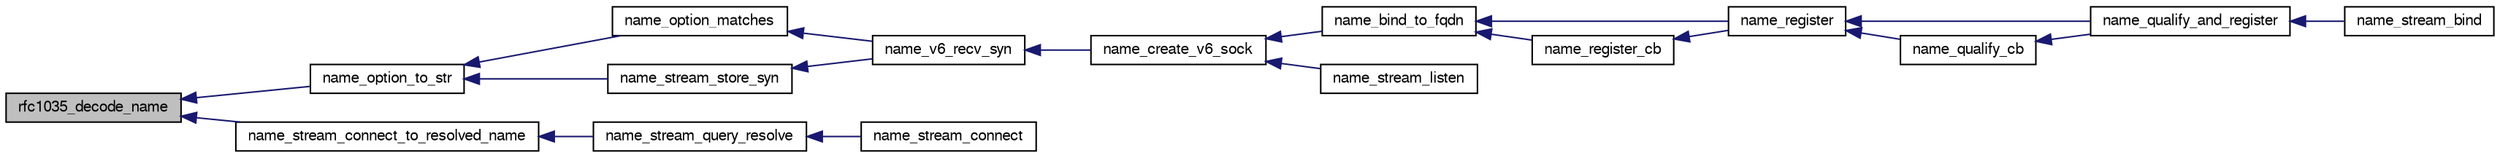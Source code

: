 digraph G
{
  edge [fontname="FreeSans",fontsize="10",labelfontname="FreeSans",labelfontsize="10"];
  node [fontname="FreeSans",fontsize="10",shape=record];
  rankdir=LR;
  Node1 [label="rfc1035_decode_name",height=0.2,width=0.4,color="black", fillcolor="grey75", style="filled" fontcolor="black"];
  Node1 -> Node2 [dir=back,color="midnightblue",fontsize="10",style="solid",fontname="FreeSans"];
  Node2 [label="name_option_to_str",height=0.2,width=0.4,color="black", fillcolor="white", style="filled",URL="$af__name_8c.html#ab2674d7b86ff762416ddb3dc835c4880"];
  Node2 -> Node3 [dir=back,color="midnightblue",fontsize="10",style="solid",fontname="FreeSans"];
  Node3 [label="name_option_matches",height=0.2,width=0.4,color="black", fillcolor="white", style="filled",URL="$af__name_8c.html#ad429fdf3c1a016828a502ff8eea46821"];
  Node3 -> Node4 [dir=back,color="midnightblue",fontsize="10",style="solid",fontname="FreeSans"];
  Node4 [label="name_v6_recv_syn",height=0.2,width=0.4,color="black", fillcolor="white", style="filled",URL="$af__name_8c.html#a00476616fd9d75f46a40e02f6844e81a"];
  Node4 -> Node5 [dir=back,color="midnightblue",fontsize="10",style="solid",fontname="FreeSans"];
  Node5 [label="name_create_v6_sock",height=0.2,width=0.4,color="black", fillcolor="white", style="filled",URL="$af__name_8c.html#a0067c3ae535b8bfa3b7874517115dd0d"];
  Node5 -> Node6 [dir=back,color="midnightblue",fontsize="10",style="solid",fontname="FreeSans"];
  Node6 [label="name_bind_to_fqdn",height=0.2,width=0.4,color="black", fillcolor="white", style="filled",URL="$af__name_8c.html#ad3d8a1d4e1c89094faaee7e576dee5b7"];
  Node6 -> Node7 [dir=back,color="midnightblue",fontsize="10",style="solid",fontname="FreeSans"];
  Node7 [label="name_register",height=0.2,width=0.4,color="black", fillcolor="white", style="filled",URL="$af__name_8c.html#af7bcfb1b057d29df2729a1aad286c6ec"];
  Node7 -> Node8 [dir=back,color="midnightblue",fontsize="10",style="solid",fontname="FreeSans"];
  Node8 [label="name_qualify_and_register",height=0.2,width=0.4,color="black", fillcolor="white", style="filled",URL="$af__name_8c.html#a7b361fea06308c8ad46651ac195033b0"];
  Node8 -> Node9 [dir=back,color="midnightblue",fontsize="10",style="solid",fontname="FreeSans"];
  Node9 [label="name_stream_bind",height=0.2,width=0.4,color="black", fillcolor="white", style="filled",URL="$af__name_8c.html#a3a2adf5361993cef9bbe48178469714f"];
  Node7 -> Node10 [dir=back,color="midnightblue",fontsize="10",style="solid",fontname="FreeSans"];
  Node10 [label="name_qualify_cb",height=0.2,width=0.4,color="black", fillcolor="white", style="filled",URL="$af__name_8c.html#a2d725a6eb751e0f660eba52d2a76249b"];
  Node10 -> Node8 [dir=back,color="midnightblue",fontsize="10",style="solid",fontname="FreeSans"];
  Node6 -> Node11 [dir=back,color="midnightblue",fontsize="10",style="solid",fontname="FreeSans"];
  Node11 [label="name_register_cb",height=0.2,width=0.4,color="black", fillcolor="white", style="filled",URL="$af__name_8c.html#a9ad7e4fbc663c190f51058fc7c2e7790"];
  Node11 -> Node7 [dir=back,color="midnightblue",fontsize="10",style="solid",fontname="FreeSans"];
  Node5 -> Node12 [dir=back,color="midnightblue",fontsize="10",style="solid",fontname="FreeSans"];
  Node12 [label="name_stream_listen",height=0.2,width=0.4,color="black", fillcolor="white", style="filled",URL="$af__name_8c.html#a7fc4a8969ccbb8be2c1b5cdfdca296de"];
  Node2 -> Node13 [dir=back,color="midnightblue",fontsize="10",style="solid",fontname="FreeSans"];
  Node13 [label="name_stream_store_syn",height=0.2,width=0.4,color="black", fillcolor="white", style="filled",URL="$af__name_8c.html#a972a50214997bd814cd05f97d81a81f7"];
  Node13 -> Node4 [dir=back,color="midnightblue",fontsize="10",style="solid",fontname="FreeSans"];
  Node1 -> Node14 [dir=back,color="midnightblue",fontsize="10",style="solid",fontname="FreeSans"];
  Node14 [label="name_stream_connect_to_resolved_name",height=0.2,width=0.4,color="black", fillcolor="white", style="filled",URL="$af__name_8c.html#afff5c5578fe9835676f40108dd189e1d"];
  Node14 -> Node15 [dir=back,color="midnightblue",fontsize="10",style="solid",fontname="FreeSans"];
  Node15 [label="name_stream_query_resolve",height=0.2,width=0.4,color="black", fillcolor="white", style="filled",URL="$af__name_8c.html#a78360fdbbdbb75194fedc8378992cee8"];
  Node15 -> Node16 [dir=back,color="midnightblue",fontsize="10",style="solid",fontname="FreeSans"];
  Node16 [label="name_stream_connect",height=0.2,width=0.4,color="black", fillcolor="white", style="filled",URL="$af__name_8c.html#a739a9be9b64d10189c9e88f6d28491ee"];
}
